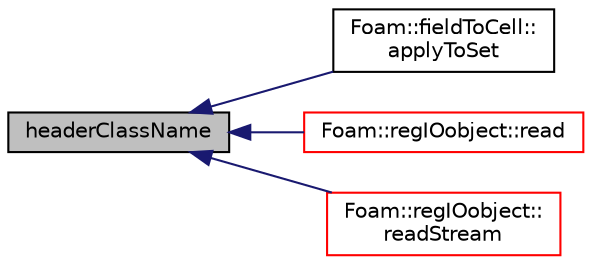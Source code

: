 digraph "headerClassName"
{
  bgcolor="transparent";
  edge [fontname="Helvetica",fontsize="10",labelfontname="Helvetica",labelfontsize="10"];
  node [fontname="Helvetica",fontsize="10",shape=record];
  rankdir="LR";
  Node7771 [label="headerClassName",height=0.2,width=0.4,color="black", fillcolor="grey75", style="filled", fontcolor="black"];
  Node7771 -> Node7772 [dir="back",color="midnightblue",fontsize="10",style="solid",fontname="Helvetica"];
  Node7772 [label="Foam::fieldToCell::\lapplyToSet",height=0.2,width=0.4,color="black",URL="$a26425.html#a2d6074569c50892cef0d0f02422c89d1"];
  Node7771 -> Node7773 [dir="back",color="midnightblue",fontsize="10",style="solid",fontname="Helvetica"];
  Node7773 [label="Foam::regIOobject::read",height=0.2,width=0.4,color="red",URL="$a27441.html#af816873151ddb0126e98bb2f914d8ed5",tooltip="Read object. "];
  Node7771 -> Node8999 [dir="back",color="midnightblue",fontsize="10",style="solid",fontname="Helvetica"];
  Node8999 [label="Foam::regIOobject::\lreadStream",height=0.2,width=0.4,color="red",URL="$a27441.html#a1cab0be4cd0a737bfcdd4e43a032d3fd",tooltip="Return Istream and check object type against that given. "];
}
